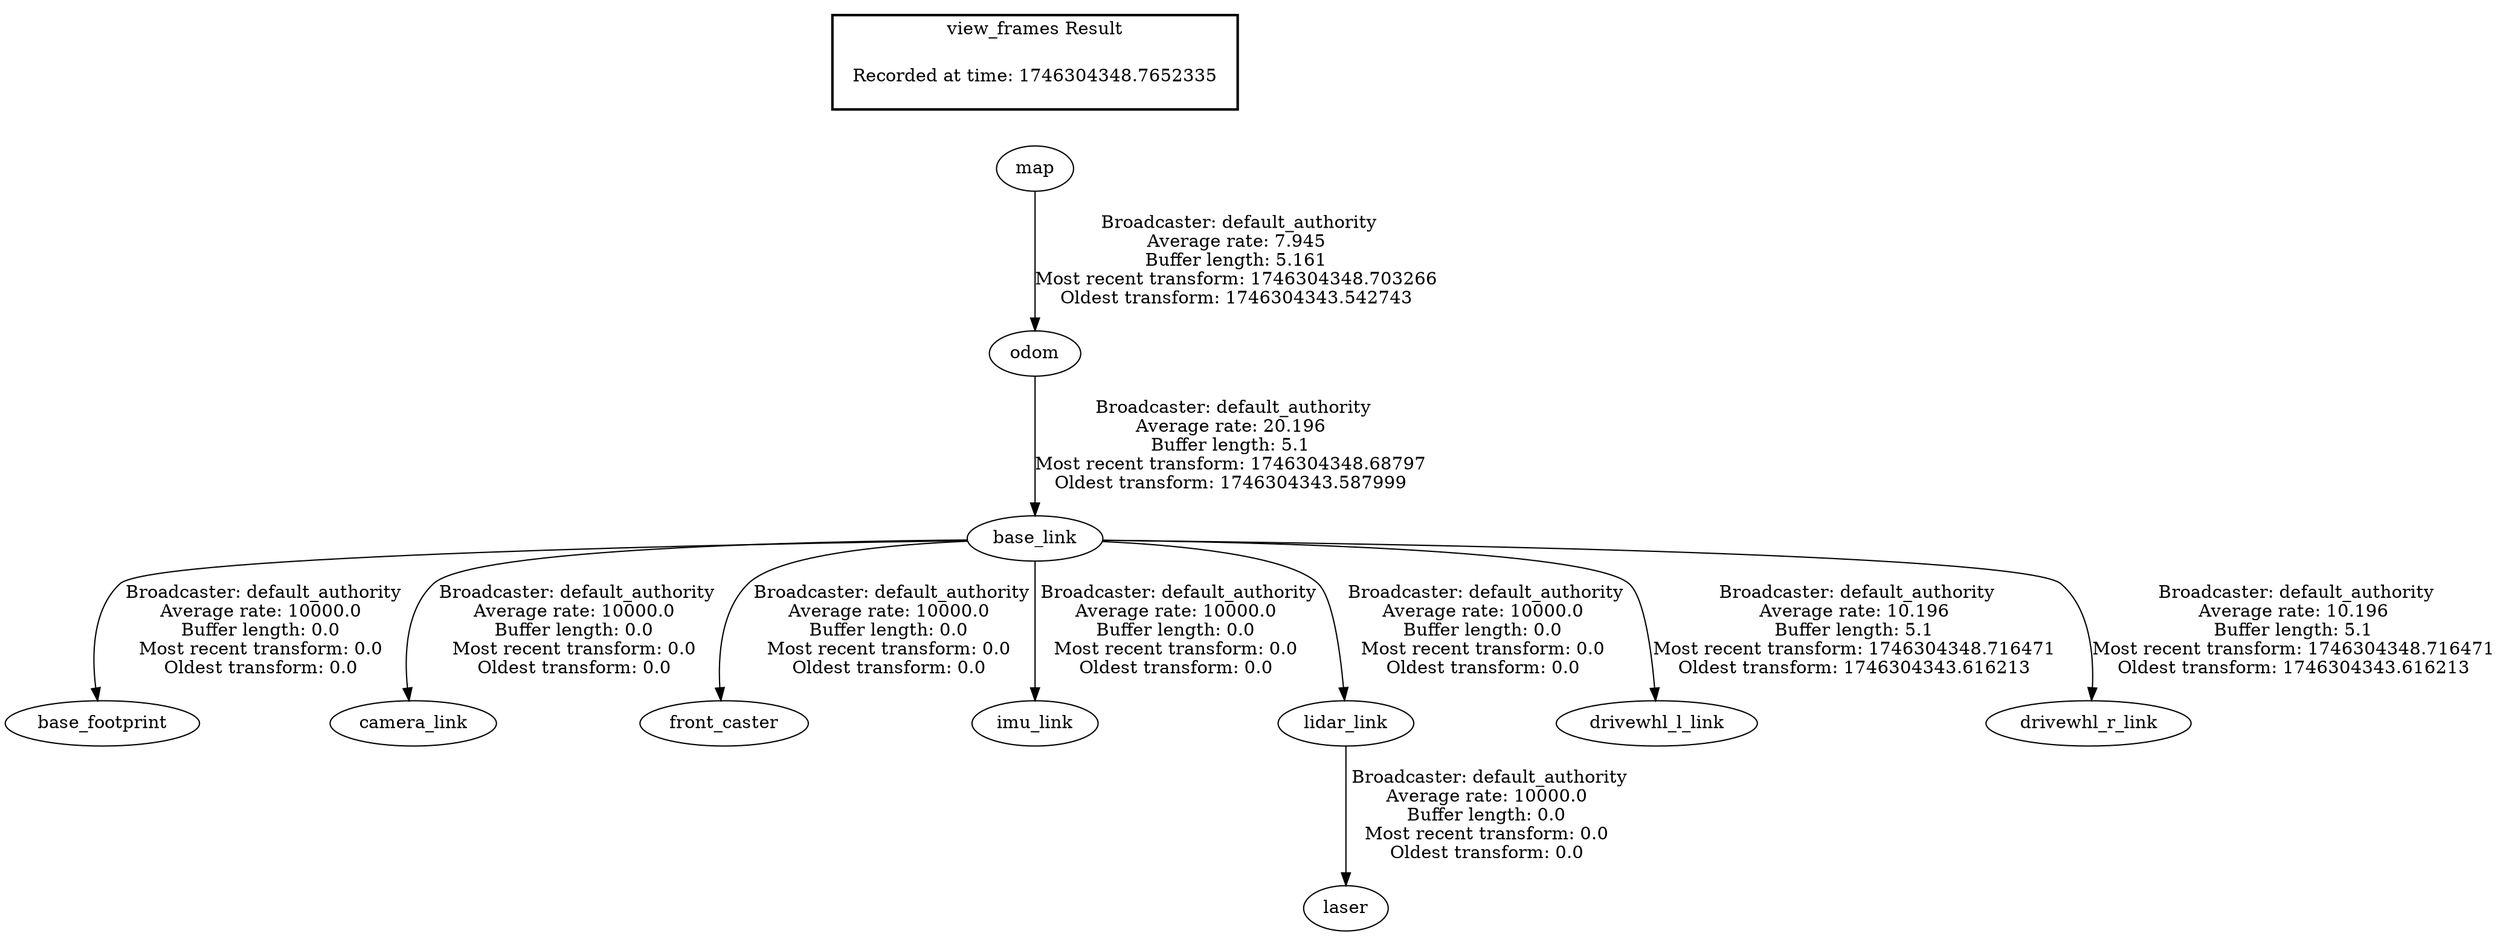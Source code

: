 digraph G {
"map" -> "odom"[label=" Broadcaster: default_authority\nAverage rate: 7.945\nBuffer length: 5.161\nMost recent transform: 1746304348.703266\nOldest transform: 1746304343.542743\n"];
"base_link" -> "base_footprint"[label=" Broadcaster: default_authority\nAverage rate: 10000.0\nBuffer length: 0.0\nMost recent transform: 0.0\nOldest transform: 0.0\n"];
"odom" -> "base_link"[label=" Broadcaster: default_authority\nAverage rate: 20.196\nBuffer length: 5.1\nMost recent transform: 1746304348.68797\nOldest transform: 1746304343.587999\n"];
"base_link" -> "camera_link"[label=" Broadcaster: default_authority\nAverage rate: 10000.0\nBuffer length: 0.0\nMost recent transform: 0.0\nOldest transform: 0.0\n"];
"base_link" -> "front_caster"[label=" Broadcaster: default_authority\nAverage rate: 10000.0\nBuffer length: 0.0\nMost recent transform: 0.0\nOldest transform: 0.0\n"];
"base_link" -> "imu_link"[label=" Broadcaster: default_authority\nAverage rate: 10000.0\nBuffer length: 0.0\nMost recent transform: 0.0\nOldest transform: 0.0\n"];
"base_link" -> "lidar_link"[label=" Broadcaster: default_authority\nAverage rate: 10000.0\nBuffer length: 0.0\nMost recent transform: 0.0\nOldest transform: 0.0\n"];
"lidar_link" -> "laser"[label=" Broadcaster: default_authority\nAverage rate: 10000.0\nBuffer length: 0.0\nMost recent transform: 0.0\nOldest transform: 0.0\n"];
"base_link" -> "drivewhl_l_link"[label=" Broadcaster: default_authority\nAverage rate: 10.196\nBuffer length: 5.1\nMost recent transform: 1746304348.716471\nOldest transform: 1746304343.616213\n"];
"base_link" -> "drivewhl_r_link"[label=" Broadcaster: default_authority\nAverage rate: 10.196\nBuffer length: 5.1\nMost recent transform: 1746304348.716471\nOldest transform: 1746304343.616213\n"];
edge [style=invis];
 subgraph cluster_legend { style=bold; color=black; label ="view_frames Result";
"Recorded at time: 1746304348.7652335"[ shape=plaintext ] ;
}->"map";
}